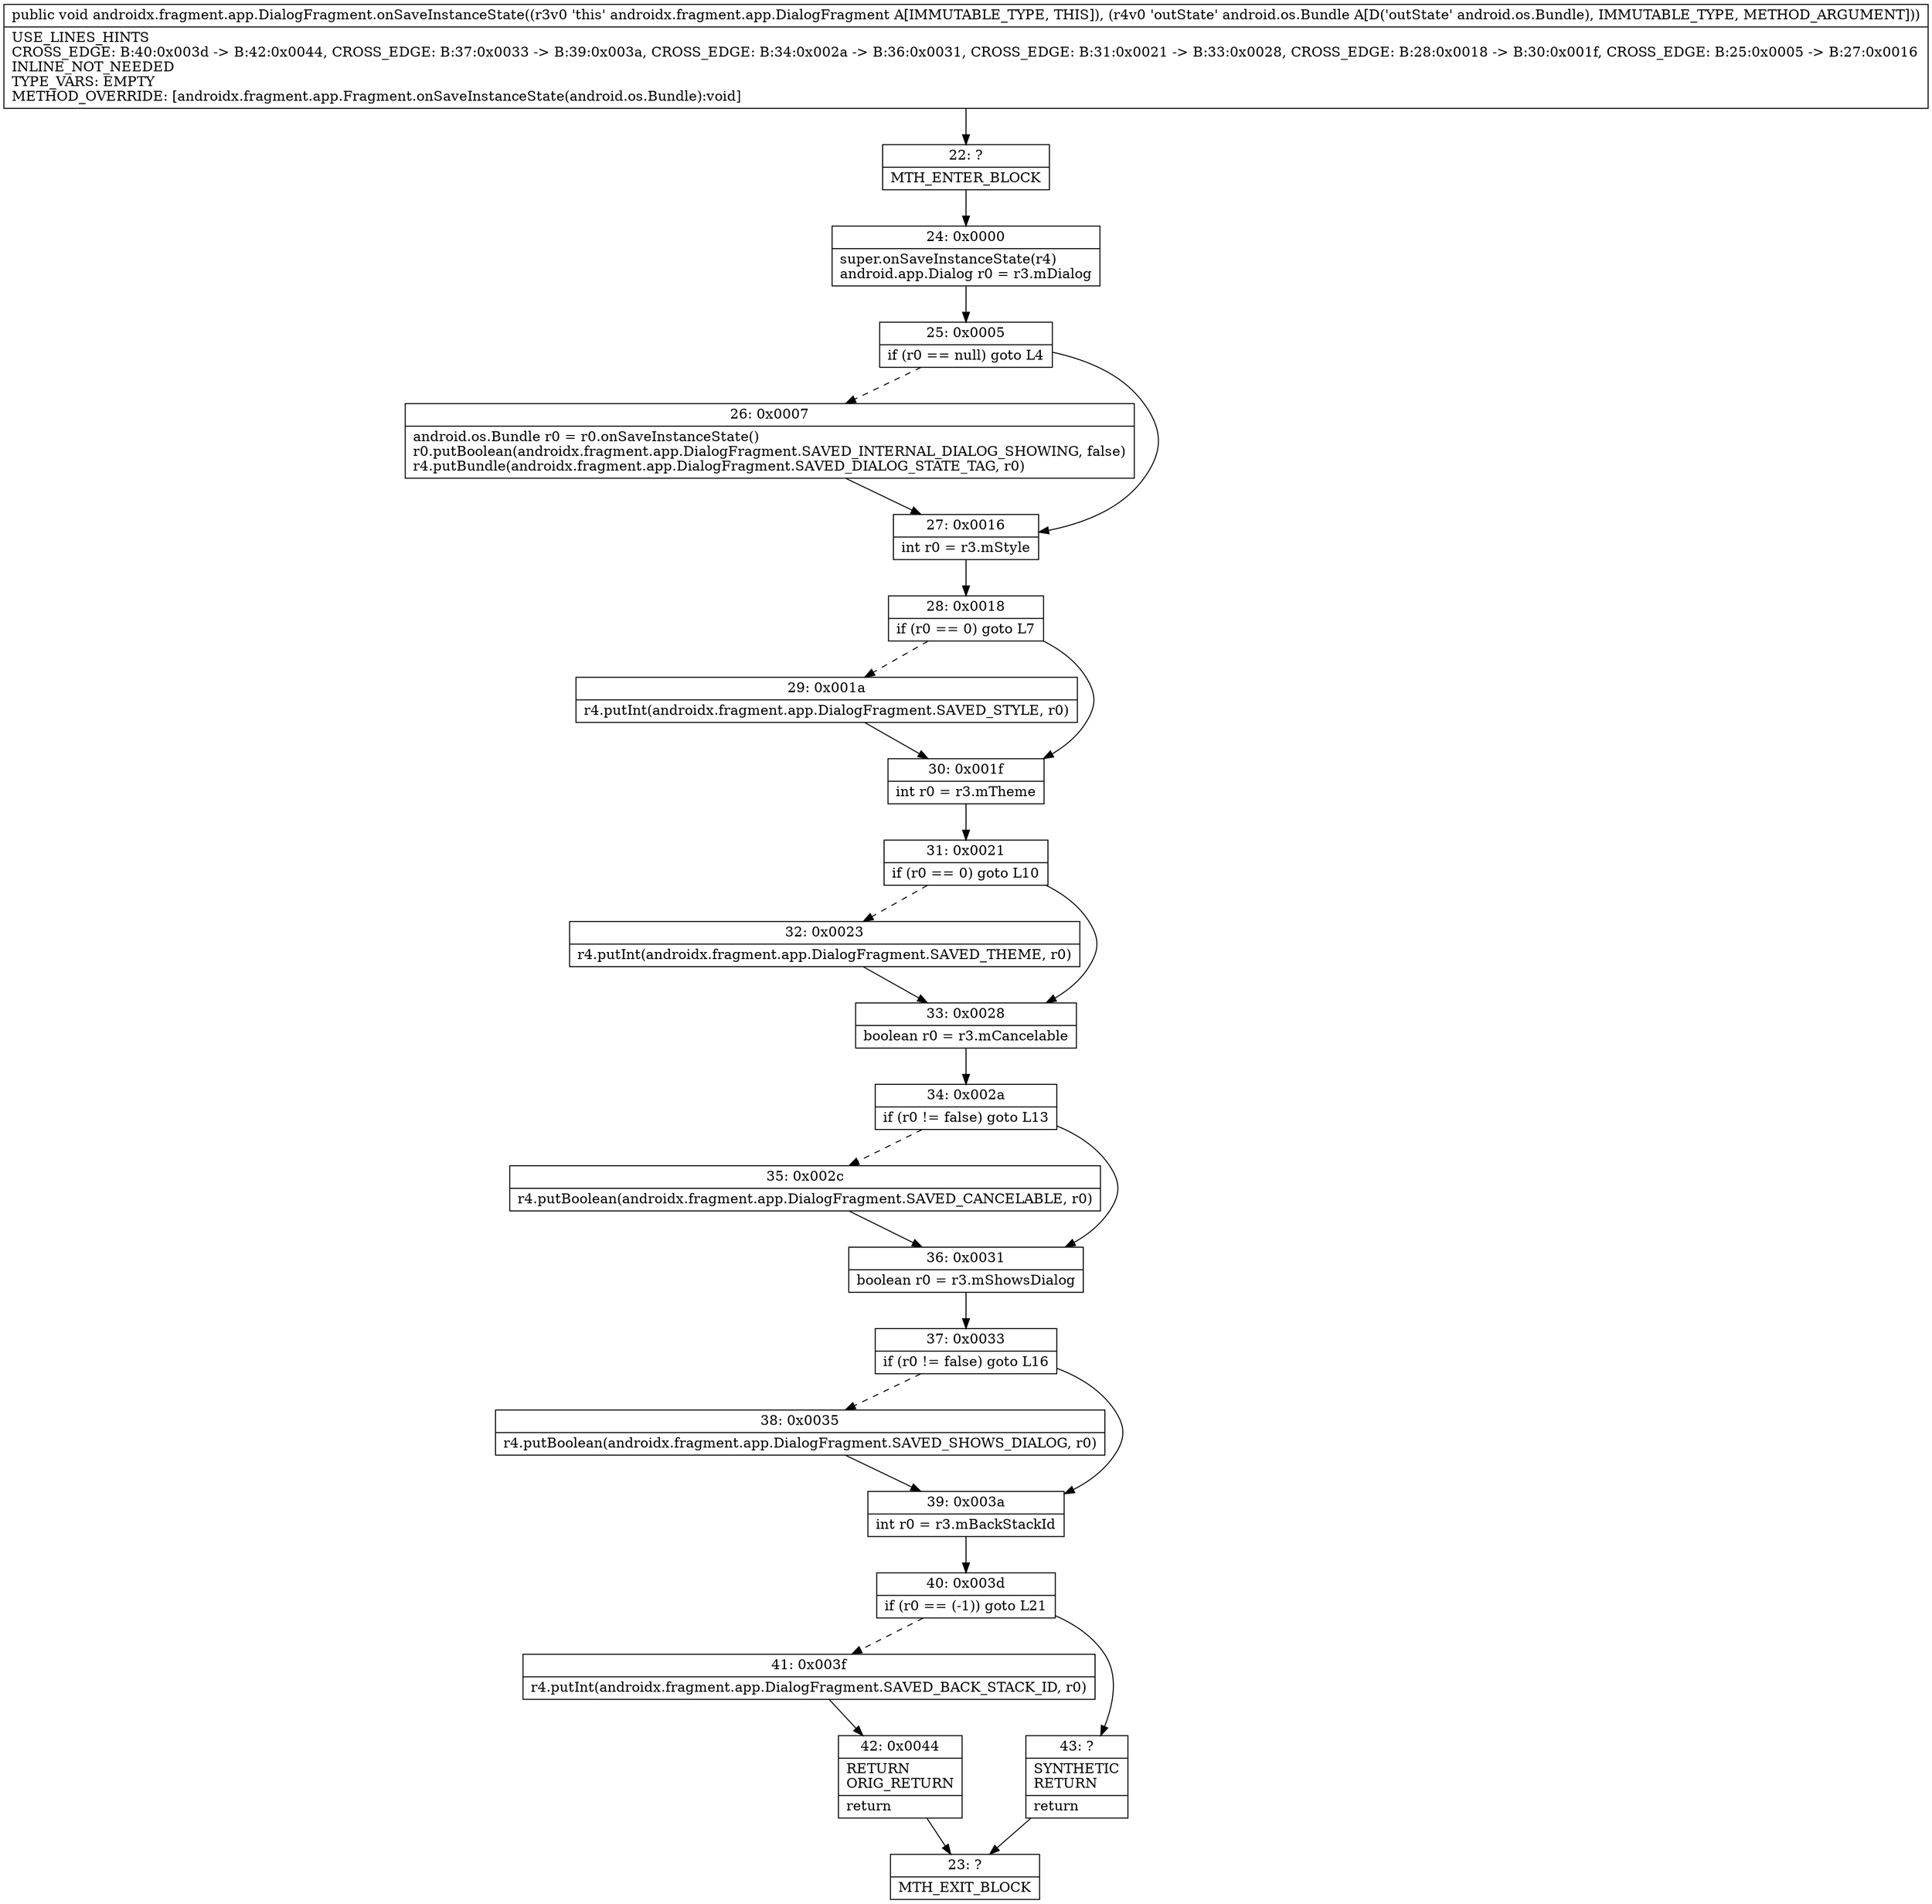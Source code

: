 digraph "CFG forandroidx.fragment.app.DialogFragment.onSaveInstanceState(Landroid\/os\/Bundle;)V" {
Node_22 [shape=record,label="{22\:\ ?|MTH_ENTER_BLOCK\l}"];
Node_24 [shape=record,label="{24\:\ 0x0000|super.onSaveInstanceState(r4)\landroid.app.Dialog r0 = r3.mDialog\l}"];
Node_25 [shape=record,label="{25\:\ 0x0005|if (r0 == null) goto L4\l}"];
Node_26 [shape=record,label="{26\:\ 0x0007|android.os.Bundle r0 = r0.onSaveInstanceState()\lr0.putBoolean(androidx.fragment.app.DialogFragment.SAVED_INTERNAL_DIALOG_SHOWING, false)\lr4.putBundle(androidx.fragment.app.DialogFragment.SAVED_DIALOG_STATE_TAG, r0)\l}"];
Node_27 [shape=record,label="{27\:\ 0x0016|int r0 = r3.mStyle\l}"];
Node_28 [shape=record,label="{28\:\ 0x0018|if (r0 == 0) goto L7\l}"];
Node_29 [shape=record,label="{29\:\ 0x001a|r4.putInt(androidx.fragment.app.DialogFragment.SAVED_STYLE, r0)\l}"];
Node_30 [shape=record,label="{30\:\ 0x001f|int r0 = r3.mTheme\l}"];
Node_31 [shape=record,label="{31\:\ 0x0021|if (r0 == 0) goto L10\l}"];
Node_32 [shape=record,label="{32\:\ 0x0023|r4.putInt(androidx.fragment.app.DialogFragment.SAVED_THEME, r0)\l}"];
Node_33 [shape=record,label="{33\:\ 0x0028|boolean r0 = r3.mCancelable\l}"];
Node_34 [shape=record,label="{34\:\ 0x002a|if (r0 != false) goto L13\l}"];
Node_35 [shape=record,label="{35\:\ 0x002c|r4.putBoolean(androidx.fragment.app.DialogFragment.SAVED_CANCELABLE, r0)\l}"];
Node_36 [shape=record,label="{36\:\ 0x0031|boolean r0 = r3.mShowsDialog\l}"];
Node_37 [shape=record,label="{37\:\ 0x0033|if (r0 != false) goto L16\l}"];
Node_38 [shape=record,label="{38\:\ 0x0035|r4.putBoolean(androidx.fragment.app.DialogFragment.SAVED_SHOWS_DIALOG, r0)\l}"];
Node_39 [shape=record,label="{39\:\ 0x003a|int r0 = r3.mBackStackId\l}"];
Node_40 [shape=record,label="{40\:\ 0x003d|if (r0 == (\-1)) goto L21\l}"];
Node_41 [shape=record,label="{41\:\ 0x003f|r4.putInt(androidx.fragment.app.DialogFragment.SAVED_BACK_STACK_ID, r0)\l}"];
Node_42 [shape=record,label="{42\:\ 0x0044|RETURN\lORIG_RETURN\l|return\l}"];
Node_23 [shape=record,label="{23\:\ ?|MTH_EXIT_BLOCK\l}"];
Node_43 [shape=record,label="{43\:\ ?|SYNTHETIC\lRETURN\l|return\l}"];
MethodNode[shape=record,label="{public void androidx.fragment.app.DialogFragment.onSaveInstanceState((r3v0 'this' androidx.fragment.app.DialogFragment A[IMMUTABLE_TYPE, THIS]), (r4v0 'outState' android.os.Bundle A[D('outState' android.os.Bundle), IMMUTABLE_TYPE, METHOD_ARGUMENT]))  | USE_LINES_HINTS\lCROSS_EDGE: B:40:0x003d \-\> B:42:0x0044, CROSS_EDGE: B:37:0x0033 \-\> B:39:0x003a, CROSS_EDGE: B:34:0x002a \-\> B:36:0x0031, CROSS_EDGE: B:31:0x0021 \-\> B:33:0x0028, CROSS_EDGE: B:28:0x0018 \-\> B:30:0x001f, CROSS_EDGE: B:25:0x0005 \-\> B:27:0x0016\lINLINE_NOT_NEEDED\lTYPE_VARS: EMPTY\lMETHOD_OVERRIDE: [androidx.fragment.app.Fragment.onSaveInstanceState(android.os.Bundle):void]\l}"];
MethodNode -> Node_22;Node_22 -> Node_24;
Node_24 -> Node_25;
Node_25 -> Node_26[style=dashed];
Node_25 -> Node_27;
Node_26 -> Node_27;
Node_27 -> Node_28;
Node_28 -> Node_29[style=dashed];
Node_28 -> Node_30;
Node_29 -> Node_30;
Node_30 -> Node_31;
Node_31 -> Node_32[style=dashed];
Node_31 -> Node_33;
Node_32 -> Node_33;
Node_33 -> Node_34;
Node_34 -> Node_35[style=dashed];
Node_34 -> Node_36;
Node_35 -> Node_36;
Node_36 -> Node_37;
Node_37 -> Node_38[style=dashed];
Node_37 -> Node_39;
Node_38 -> Node_39;
Node_39 -> Node_40;
Node_40 -> Node_41[style=dashed];
Node_40 -> Node_43;
Node_41 -> Node_42;
Node_42 -> Node_23;
Node_43 -> Node_23;
}

